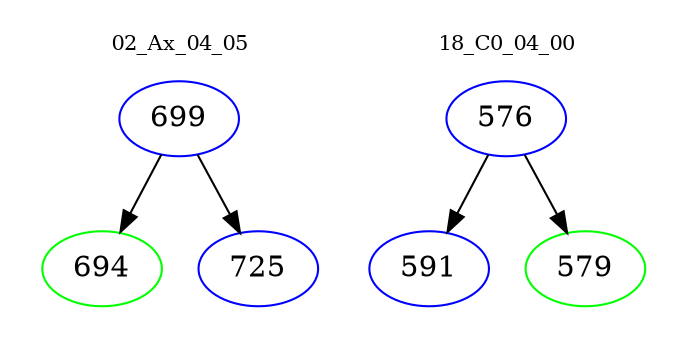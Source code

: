 digraph{
subgraph cluster_0 {
color = white
label = "02_Ax_04_05";
fontsize=10;
T0_699 [label="699", color="blue"]
T0_699 -> T0_694 [color="black"]
T0_694 [label="694", color="green"]
T0_699 -> T0_725 [color="black"]
T0_725 [label="725", color="blue"]
}
subgraph cluster_1 {
color = white
label = "18_C0_04_00";
fontsize=10;
T1_576 [label="576", color="blue"]
T1_576 -> T1_591 [color="black"]
T1_591 [label="591", color="blue"]
T1_576 -> T1_579 [color="black"]
T1_579 [label="579", color="green"]
}
}
